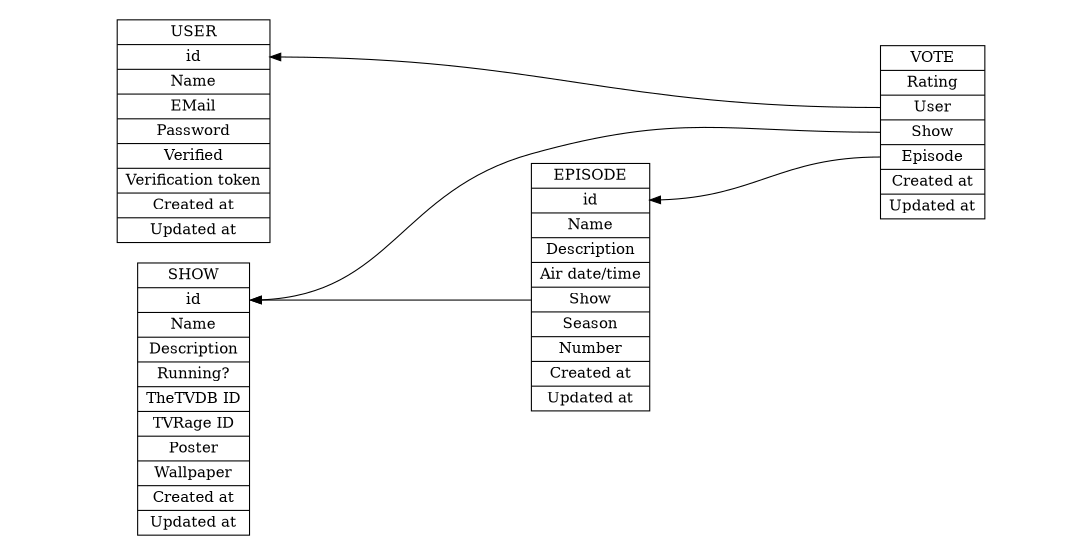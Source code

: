 digraph "EpisodeFever Database Schema" {
  node [shape=record];
  rankdir = RL;
  size = "7.0,3.5";
  ratio = fill;
  margin = 0.1;

  {
    rank = same;

    User [label="USER|<id> id|Name|EMail|Password|Verified|Verification token|Created at|Updated at"];

    Show [label="SHOW|<id> id|Name|Description|Running?|TheTVDB ID|TVRage ID|Poster|Wallpaper|Created at|Updated at"];
  }

  Episode [label="EPISODE|<id> id|Name|Description|Air date/time|<show_id> Show|Season|Number|Created at|Updated at"];

  Vote [label="VOTE|Rating|<user_id> User|<show_id> Show|<episode_id> Episode|Created at|Updated at"];

  Episode:show_id -> Show:id;

  Vote:user_id -> User:id;
  Vote:show_id -> Show:id;
  Vote:episode_id -> Episode:id;
}